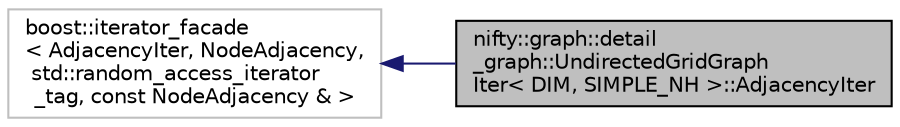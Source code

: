 digraph "nifty::graph::detail_graph::UndirectedGridGraphIter&lt; DIM, SIMPLE_NH &gt;::AdjacencyIter"
{
  edge [fontname="Helvetica",fontsize="10",labelfontname="Helvetica",labelfontsize="10"];
  node [fontname="Helvetica",fontsize="10",shape=record];
  rankdir="LR";
  Node1 [label="nifty::graph::detail\l_graph::UndirectedGridGraph\lIter\< DIM, SIMPLE_NH \>::AdjacencyIter",height=0.2,width=0.4,color="black", fillcolor="grey75", style="filled", fontcolor="black"];
  Node2 -> Node1 [dir="back",color="midnightblue",fontsize="10",style="solid"];
  Node2 [label="boost::iterator_facade\l\< AdjacencyIter, NodeAdjacency,\l std::random_access_iterator\l_tag, const NodeAdjacency & \>",height=0.2,width=0.4,color="grey75", fillcolor="white", style="filled"];
}
